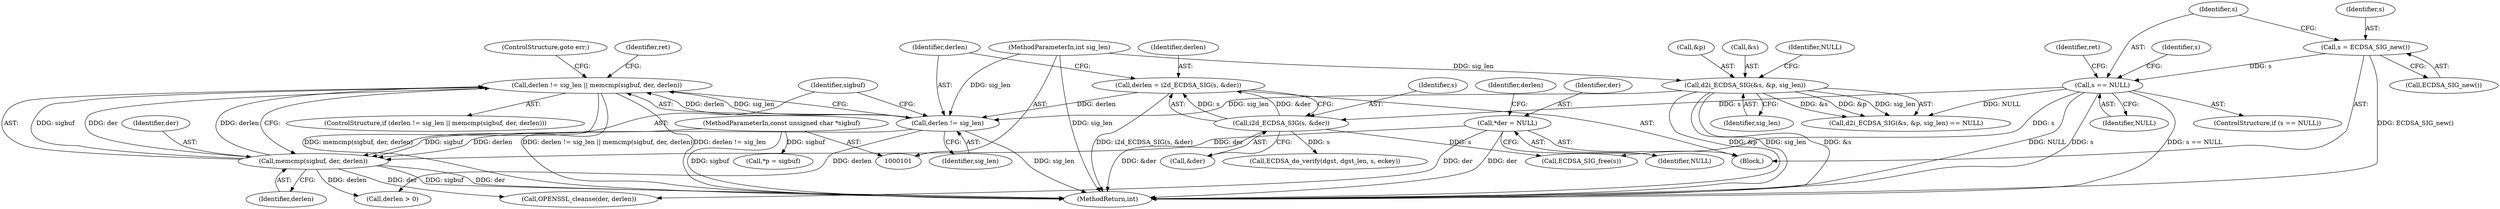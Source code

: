 digraph "0_openssl_684400ce192dac51df3d3e92b61830a6ef90be3e_1@API" {
"1000154" [label="(Call,derlen != sig_len || memcmp(sigbuf, der, derlen))"];
"1000155" [label="(Call,derlen != sig_len)"];
"1000147" [label="(Call,derlen = i2d_ECDSA_SIG(s, &der))"];
"1000149" [label="(Call,i2d_ECDSA_SIG(s, &der))"];
"1000132" [label="(Call,s == NULL)"];
"1000128" [label="(Call,s = ECDSA_SIG_new())"];
"1000139" [label="(Call,d2i_ECDSA_SIG(&s, &p, sig_len))"];
"1000106" [label="(MethodParameterIn,int sig_len)"];
"1000158" [label="(Call,memcmp(sigbuf, der, derlen))"];
"1000105" [label="(MethodParameterIn,const unsigned char *sigbuf)"];
"1000115" [label="(Call,*der = NULL)"];
"1000142" [label="(Call,&p)"];
"1000149" [label="(Call,i2d_ECDSA_SIG(s, &der))"];
"1000139" [label="(Call,d2i_ECDSA_SIG(&s, &p, sig_len))"];
"1000130" [label="(Call,ECDSA_SIG_new())"];
"1000129" [label="(Identifier,s)"];
"1000158" [label="(Call,memcmp(sigbuf, der, derlen))"];
"1000161" [label="(Identifier,derlen)"];
"1000111" [label="(Call,*p = sigbuf)"];
"1000165" [label="(Call,ECDSA_do_verify(dgst, dgst_len, s, eckey))"];
"1000160" [label="(Identifier,der)"];
"1000106" [label="(MethodParameterIn,int sig_len)"];
"1000159" [label="(Identifier,sigbuf)"];
"1000162" [label="(ControlStructure,goto err;)"];
"1000172" [label="(Call,derlen > 0)"];
"1000105" [label="(MethodParameterIn,const unsigned char *sigbuf)"];
"1000132" [label="(Call,s == NULL)"];
"1000120" [label="(Identifier,derlen)"];
"1000156" [label="(Identifier,derlen)"];
"1000157" [label="(Identifier,sig_len)"];
"1000108" [label="(Block,)"];
"1000134" [label="(Identifier,NULL)"];
"1000115" [label="(Call,*der = NULL)"];
"1000155" [label="(Call,derlen != sig_len)"];
"1000140" [label="(Call,&s)"];
"1000144" [label="(Identifier,sig_len)"];
"1000147" [label="(Call,derlen = i2d_ECDSA_SIG(s, &der))"];
"1000185" [label="(MethodReturn,int)"];
"1000141" [label="(Identifier,s)"];
"1000176" [label="(Call,OPENSSL_cleanse(der, derlen))"];
"1000117" [label="(Identifier,NULL)"];
"1000150" [label="(Identifier,s)"];
"1000181" [label="(Call,ECDSA_SIG_free(s))"];
"1000128" [label="(Call,s = ECDSA_SIG_new())"];
"1000136" [label="(Identifier,ret)"];
"1000116" [label="(Identifier,der)"];
"1000133" [label="(Identifier,s)"];
"1000138" [label="(Call,d2i_ECDSA_SIG(&s, &p, sig_len) == NULL)"];
"1000164" [label="(Identifier,ret)"];
"1000154" [label="(Call,derlen != sig_len || memcmp(sigbuf, der, derlen))"];
"1000131" [label="(ControlStructure,if (s == NULL))"];
"1000148" [label="(Identifier,derlen)"];
"1000153" [label="(ControlStructure,if (derlen != sig_len || memcmp(sigbuf, der, derlen)))"];
"1000145" [label="(Identifier,NULL)"];
"1000151" [label="(Call,&der)"];
"1000154" -> "1000153"  [label="AST: "];
"1000154" -> "1000155"  [label="CFG: "];
"1000154" -> "1000158"  [label="CFG: "];
"1000155" -> "1000154"  [label="AST: "];
"1000158" -> "1000154"  [label="AST: "];
"1000162" -> "1000154"  [label="CFG: "];
"1000164" -> "1000154"  [label="CFG: "];
"1000154" -> "1000185"  [label="DDG: derlen != sig_len || memcmp(sigbuf, der, derlen)"];
"1000154" -> "1000185"  [label="DDG: derlen != sig_len"];
"1000154" -> "1000185"  [label="DDG: memcmp(sigbuf, der, derlen)"];
"1000155" -> "1000154"  [label="DDG: derlen"];
"1000155" -> "1000154"  [label="DDG: sig_len"];
"1000158" -> "1000154"  [label="DDG: sigbuf"];
"1000158" -> "1000154"  [label="DDG: der"];
"1000158" -> "1000154"  [label="DDG: derlen"];
"1000155" -> "1000157"  [label="CFG: "];
"1000156" -> "1000155"  [label="AST: "];
"1000157" -> "1000155"  [label="AST: "];
"1000159" -> "1000155"  [label="CFG: "];
"1000155" -> "1000185"  [label="DDG: sig_len"];
"1000147" -> "1000155"  [label="DDG: derlen"];
"1000139" -> "1000155"  [label="DDG: sig_len"];
"1000106" -> "1000155"  [label="DDG: sig_len"];
"1000155" -> "1000158"  [label="DDG: derlen"];
"1000155" -> "1000172"  [label="DDG: derlen"];
"1000147" -> "1000108"  [label="AST: "];
"1000147" -> "1000149"  [label="CFG: "];
"1000148" -> "1000147"  [label="AST: "];
"1000149" -> "1000147"  [label="AST: "];
"1000156" -> "1000147"  [label="CFG: "];
"1000147" -> "1000185"  [label="DDG: i2d_ECDSA_SIG(s, &der)"];
"1000149" -> "1000147"  [label="DDG: s"];
"1000149" -> "1000147"  [label="DDG: &der"];
"1000149" -> "1000151"  [label="CFG: "];
"1000150" -> "1000149"  [label="AST: "];
"1000151" -> "1000149"  [label="AST: "];
"1000149" -> "1000185"  [label="DDG: &der"];
"1000132" -> "1000149"  [label="DDG: s"];
"1000149" -> "1000165"  [label="DDG: s"];
"1000149" -> "1000181"  [label="DDG: s"];
"1000132" -> "1000131"  [label="AST: "];
"1000132" -> "1000134"  [label="CFG: "];
"1000133" -> "1000132"  [label="AST: "];
"1000134" -> "1000132"  [label="AST: "];
"1000136" -> "1000132"  [label="CFG: "];
"1000141" -> "1000132"  [label="CFG: "];
"1000132" -> "1000185"  [label="DDG: s == NULL"];
"1000132" -> "1000185"  [label="DDG: NULL"];
"1000132" -> "1000185"  [label="DDG: s"];
"1000128" -> "1000132"  [label="DDG: s"];
"1000132" -> "1000138"  [label="DDG: NULL"];
"1000132" -> "1000181"  [label="DDG: s"];
"1000128" -> "1000108"  [label="AST: "];
"1000128" -> "1000130"  [label="CFG: "];
"1000129" -> "1000128"  [label="AST: "];
"1000130" -> "1000128"  [label="AST: "];
"1000133" -> "1000128"  [label="CFG: "];
"1000128" -> "1000185"  [label="DDG: ECDSA_SIG_new()"];
"1000139" -> "1000138"  [label="AST: "];
"1000139" -> "1000144"  [label="CFG: "];
"1000140" -> "1000139"  [label="AST: "];
"1000142" -> "1000139"  [label="AST: "];
"1000144" -> "1000139"  [label="AST: "];
"1000145" -> "1000139"  [label="CFG: "];
"1000139" -> "1000185"  [label="DDG: &p"];
"1000139" -> "1000185"  [label="DDG: &s"];
"1000139" -> "1000185"  [label="DDG: sig_len"];
"1000139" -> "1000138"  [label="DDG: &s"];
"1000139" -> "1000138"  [label="DDG: &p"];
"1000139" -> "1000138"  [label="DDG: sig_len"];
"1000106" -> "1000139"  [label="DDG: sig_len"];
"1000106" -> "1000101"  [label="AST: "];
"1000106" -> "1000185"  [label="DDG: sig_len"];
"1000158" -> "1000161"  [label="CFG: "];
"1000159" -> "1000158"  [label="AST: "];
"1000160" -> "1000158"  [label="AST: "];
"1000161" -> "1000158"  [label="AST: "];
"1000158" -> "1000185"  [label="DDG: der"];
"1000158" -> "1000185"  [label="DDG: sigbuf"];
"1000105" -> "1000158"  [label="DDG: sigbuf"];
"1000115" -> "1000158"  [label="DDG: der"];
"1000158" -> "1000172"  [label="DDG: derlen"];
"1000158" -> "1000176"  [label="DDG: der"];
"1000105" -> "1000101"  [label="AST: "];
"1000105" -> "1000185"  [label="DDG: sigbuf"];
"1000105" -> "1000111"  [label="DDG: sigbuf"];
"1000115" -> "1000108"  [label="AST: "];
"1000115" -> "1000117"  [label="CFG: "];
"1000116" -> "1000115"  [label="AST: "];
"1000117" -> "1000115"  [label="AST: "];
"1000120" -> "1000115"  [label="CFG: "];
"1000115" -> "1000185"  [label="DDG: der"];
"1000115" -> "1000176"  [label="DDG: der"];
}
